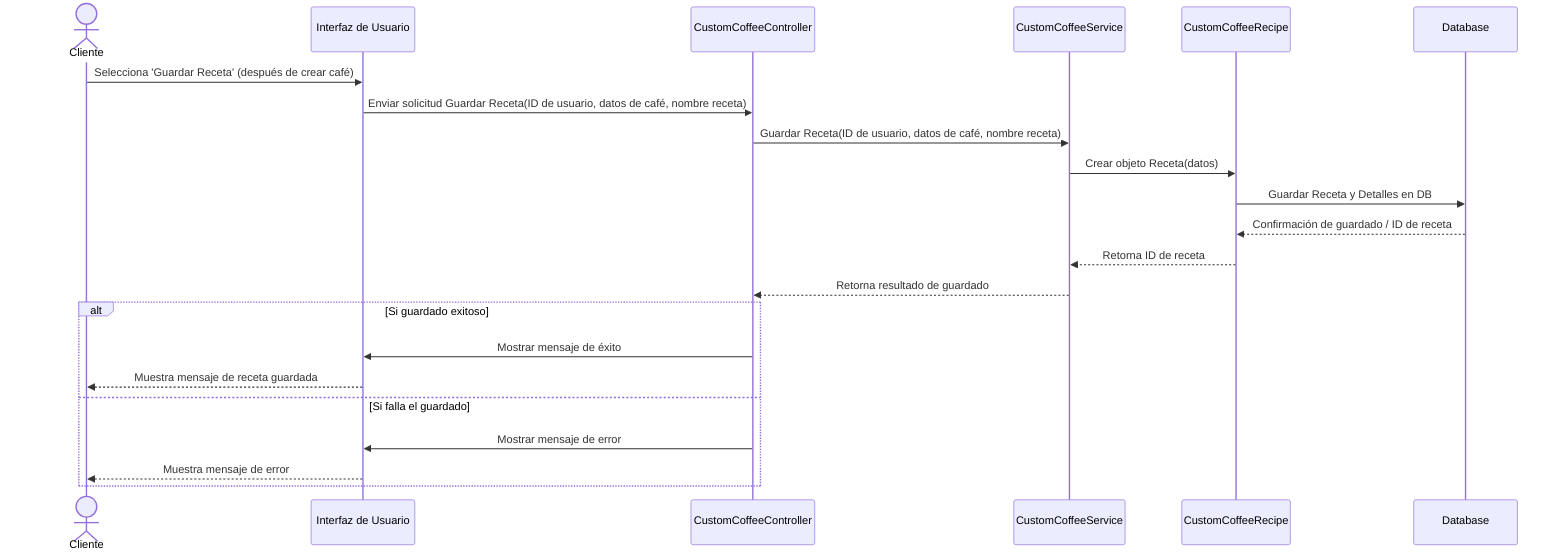 sequenceDiagram
    actor Cliente
    participant UI as Interfaz de Usuario
    participant CCC as CustomCoffeeController
    participant CCS as CustomCoffeeService
    participant CCR as CustomCoffeeRecipe
    participant DB as Database

    Cliente->>UI: Selecciona 'Guardar Receta' (después de crear café)
    UI->>CCC: Enviar solicitud Guardar Receta(ID de usuario, datos de café, nombre receta)
    CCC->>CCS: Guardar Receta(ID de usuario, datos de café, nombre receta)
    CCS->>CCR: Crear objeto Receta(datos)
    CCR->>DB: Guardar Receta y Detalles en DB
    DB-->>CCR: Confirmación de guardado / ID de receta
    CCR-->>CCS: Retorna ID de receta
    CCS-->>CCC: Retorna resultado de guardado
    alt Si guardado exitoso
        CCC->>UI: Mostrar mensaje de éxito
        UI-->>Cliente: Muestra mensaje de receta guardada
    else Si falla el guardado
        CCC->>UI: Mostrar mensaje de error
        UI-->>Cliente: Muestra mensaje de error
    end